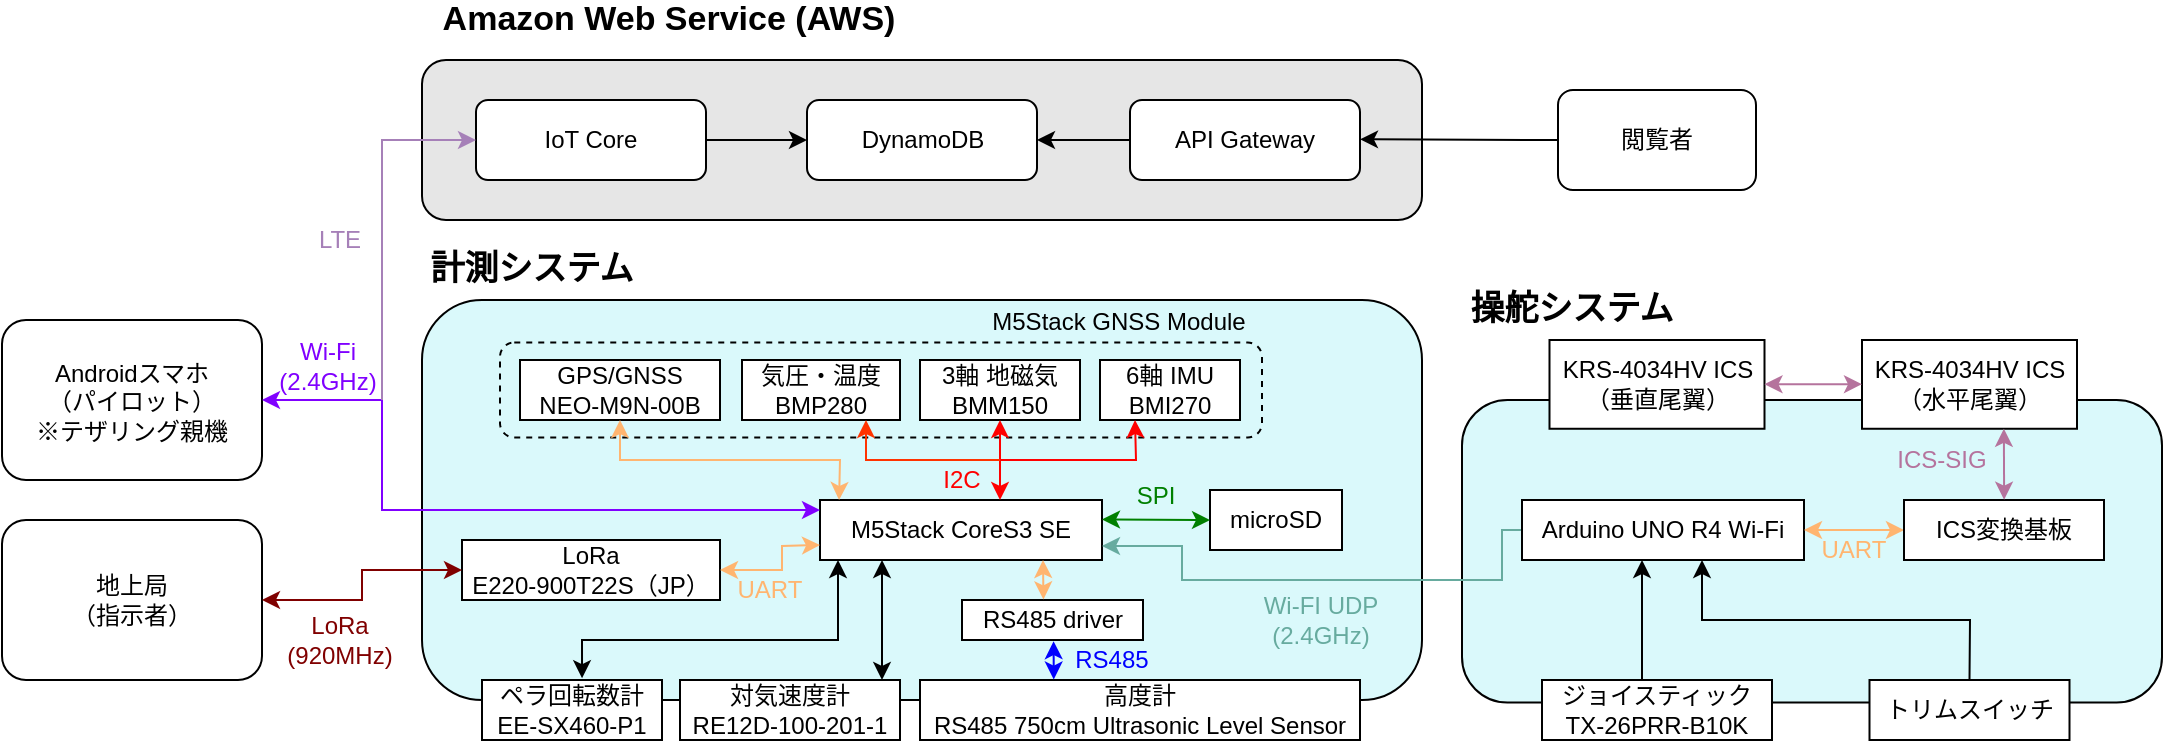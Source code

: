 <mxfile version="27.1.5">
  <diagram name="全体図" id="6K07M-bdMIoADG_4eisC">
    <mxGraphModel dx="331" dy="1347" grid="1" gridSize="10" guides="1" tooltips="1" connect="1" arrows="1" fold="1" page="1" pageScale="1" pageWidth="827" pageHeight="1169" math="0" shadow="0">
      <root>
        <mxCell id="0" />
        <mxCell id="1" parent="0" />
        <mxCell id="6jxWXBO_irFHfBW3TYrJ-2" value="" style="rounded=1;whiteSpace=wrap;html=1;fillColor=#daf9fb;" parent="1" vertex="1">
          <mxGeometry x="760" y="140" width="350" height="151.25" as="geometry" />
        </mxCell>
        <mxCell id="6jxWXBO_irFHfBW3TYrJ-13" value="" style="rounded=1;whiteSpace=wrap;html=1;fillColor=#E6E6E6;fontColor=#ffffff;strokeColor=#000000;" parent="1" vertex="1">
          <mxGeometry x="240" y="-30" width="500" height="80" as="geometry" />
        </mxCell>
        <mxCell id="qhWnbRb1_LZRBb_jjzeY-1" value="" style="rounded=1;whiteSpace=wrap;html=1;fillColor=#daf9fb;" parent="1" vertex="1">
          <mxGeometry x="240" y="90" width="500" height="200" as="geometry" />
        </mxCell>
        <mxCell id="rOg-yM2_KAsI7TXyr_-D-17" value="" style="rounded=1;whiteSpace=wrap;html=1;dashed=1;fillColor=none;" parent="1" vertex="1">
          <mxGeometry x="279" y="111.25" width="381" height="47.5" as="geometry" />
        </mxCell>
        <mxCell id="qhWnbRb1_LZRBb_jjzeY-2" value="M5Stack CoreS3 SE" style="rounded=0;whiteSpace=wrap;html=1;" parent="1" vertex="1">
          <mxGeometry x="439" y="190" width="141" height="30" as="geometry" />
        </mxCell>
        <mxCell id="qhWnbRb1_LZRBb_jjzeY-3" value="6軸 IMU&lt;div&gt;BMI270&lt;/div&gt;" style="rounded=0;whiteSpace=wrap;html=1;" parent="1" vertex="1">
          <mxGeometry x="579" y="120" width="70" height="30" as="geometry" />
        </mxCell>
        <mxCell id="qhWnbRb1_LZRBb_jjzeY-4" value="3軸 地磁気&lt;div&gt;BMM150&lt;/div&gt;" style="rounded=0;whiteSpace=wrap;html=1;" parent="1" vertex="1">
          <mxGeometry x="489" y="120" width="80" height="30" as="geometry" />
        </mxCell>
        <mxCell id="qhWnbRb1_LZRBb_jjzeY-5" value="気圧・温度&lt;div&gt;BMP280&lt;/div&gt;" style="rounded=0;whiteSpace=wrap;html=1;" parent="1" vertex="1">
          <mxGeometry x="400" y="120" width="79" height="30" as="geometry" />
        </mxCell>
        <mxCell id="qhWnbRb1_LZRBb_jjzeY-6" value="GPS/GNSS&lt;div&gt;NEO-M9N-00B&lt;/div&gt;" style="rounded=0;whiteSpace=wrap;html=1;" parent="1" vertex="1">
          <mxGeometry x="289" y="120" width="100" height="30" as="geometry" />
        </mxCell>
        <mxCell id="qhWnbRb1_LZRBb_jjzeY-7" value="LoRa&lt;div&gt;E220-900T22S（JP）&lt;/div&gt;" style="rounded=0;whiteSpace=wrap;html=1;" parent="1" vertex="1">
          <mxGeometry x="260" y="210" width="129" height="30" as="geometry" />
        </mxCell>
        <mxCell id="qhWnbRb1_LZRBb_jjzeY-8" value="microSD" style="rounded=0;whiteSpace=wrap;html=1;" parent="1" vertex="1">
          <mxGeometry x="634" y="185" width="66" height="30" as="geometry" />
        </mxCell>
        <mxCell id="qhWnbRb1_LZRBb_jjzeY-11" value="対気速度計&lt;div&gt;RE12D-100-201-1&lt;/div&gt;" style="rounded=0;whiteSpace=wrap;html=1;" parent="1" vertex="1">
          <mxGeometry x="369" y="280" width="110" height="30" as="geometry" />
        </mxCell>
        <mxCell id="qhWnbRb1_LZRBb_jjzeY-12" value="&lt;div&gt;ペラ回転数計&lt;/div&gt;&lt;div&gt;EE-SX460-P1&lt;/div&gt;" style="rounded=0;whiteSpace=wrap;html=1;" parent="1" vertex="1">
          <mxGeometry x="270" y="280" width="90" height="30" as="geometry" />
        </mxCell>
        <mxCell id="qhWnbRb1_LZRBb_jjzeY-13" value="&lt;div&gt;高度計&lt;/div&gt;&lt;div&gt;RS485 750cm Ultrasonic Level Sensor&lt;/div&gt;" style="rounded=0;whiteSpace=wrap;html=1;" parent="1" vertex="1">
          <mxGeometry x="489" y="280" width="220" height="30" as="geometry" />
        </mxCell>
        <mxCell id="qhWnbRb1_LZRBb_jjzeY-18" value="" style="endArrow=classic;startArrow=classic;html=1;rounded=0;strokeColor=#ff0000;" parent="1" edge="1">
          <mxGeometry width="50" height="50" relative="1" as="geometry">
            <mxPoint x="529" y="150" as="sourcePoint" />
            <mxPoint x="529" y="190" as="targetPoint" />
            <Array as="points" />
          </mxGeometry>
        </mxCell>
        <mxCell id="qhWnbRb1_LZRBb_jjzeY-19" value="" style="endArrow=classic;html=1;rounded=0;entryX=0.25;entryY=1;entryDx=0;entryDy=0;strokeColor=#ff0000;" parent="1" target="qhWnbRb1_LZRBb_jjzeY-3" edge="1">
          <mxGeometry width="50" height="50" relative="1" as="geometry">
            <mxPoint x="529" y="170" as="sourcePoint" />
            <mxPoint x="569" y="150" as="targetPoint" />
            <Array as="points">
              <mxPoint x="569" y="170" />
              <mxPoint x="597" y="170" />
            </Array>
          </mxGeometry>
        </mxCell>
        <mxCell id="qhWnbRb1_LZRBb_jjzeY-20" value="" style="endArrow=classic;html=1;rounded=0;strokeColor=#ff3300;" parent="1" edge="1">
          <mxGeometry width="50" height="50" relative="1" as="geometry">
            <mxPoint x="529" y="170" as="sourcePoint" />
            <mxPoint x="462" y="150" as="targetPoint" />
            <Array as="points">
              <mxPoint x="462" y="170" />
            </Array>
          </mxGeometry>
        </mxCell>
        <mxCell id="qhWnbRb1_LZRBb_jjzeY-21" value="I2C" style="text;html=1;align=center;verticalAlign=middle;whiteSpace=wrap;rounded=0;fontColor=#ff0000;" parent="1" vertex="1">
          <mxGeometry x="486.5" y="170" width="46" height="20" as="geometry" />
        </mxCell>
        <mxCell id="qhWnbRb1_LZRBb_jjzeY-22" value="" style="endArrow=classic;startArrow=classic;html=1;rounded=0;strokeColor=#FFB570;entryX=0.106;entryY=0.002;entryDx=0;entryDy=0;entryPerimeter=0;" parent="1" edge="1">
          <mxGeometry width="50" height="50" relative="1" as="geometry">
            <mxPoint x="339" y="150" as="sourcePoint" />
            <mxPoint x="448.54" y="190" as="targetPoint" />
            <Array as="points">
              <mxPoint x="339" y="170" />
              <mxPoint x="449" y="170" />
            </Array>
          </mxGeometry>
        </mxCell>
        <mxCell id="qhWnbRb1_LZRBb_jjzeY-23" value="&lt;font&gt;UART&lt;/font&gt;" style="text;html=1;align=center;verticalAlign=middle;whiteSpace=wrap;rounded=0;fontColor=#FFB570;" parent="1" vertex="1">
          <mxGeometry x="389" y="225" width="50" height="20" as="geometry" />
        </mxCell>
        <mxCell id="IAhwxvjueymBkviinYW7-1" value="SPI" style="text;html=1;align=center;verticalAlign=middle;whiteSpace=wrap;rounded=0;fontColor=#008000;" parent="1" vertex="1">
          <mxGeometry x="587" y="177.5" width="40" height="20" as="geometry" />
        </mxCell>
        <mxCell id="IAhwxvjueymBkviinYW7-2" value="" style="endArrow=classic;startArrow=classic;html=1;rounded=0;strokeColor=#FFB570;entryX=0;entryY=0.75;entryDx=0;entryDy=0;exitX=1;exitY=0.5;exitDx=0;exitDy=0;" parent="1" source="qhWnbRb1_LZRBb_jjzeY-7" target="qhWnbRb1_LZRBb_jjzeY-2" edge="1">
          <mxGeometry width="50" height="50" relative="1" as="geometry">
            <mxPoint x="389" y="215" as="sourcePoint" />
            <mxPoint x="439" y="215" as="targetPoint" />
            <Array as="points">
              <mxPoint x="420" y="225" />
              <mxPoint x="420" y="213" />
            </Array>
          </mxGeometry>
        </mxCell>
        <mxCell id="IAhwxvjueymBkviinYW7-3" value="" style="endArrow=classic;startArrow=classic;html=1;rounded=0;exitX=0.667;exitY=-0.03;exitDx=0;exitDy=0;exitPerimeter=0;" parent="1" edge="1">
          <mxGeometry width="50" height="50" relative="1" as="geometry">
            <mxPoint x="320.03" y="279.1" as="sourcePoint" />
            <mxPoint x="448" y="220" as="targetPoint" />
            <Array as="points">
              <mxPoint x="320" y="260" />
              <mxPoint x="448" y="260" />
            </Array>
          </mxGeometry>
        </mxCell>
        <mxCell id="IAhwxvjueymBkviinYW7-4" value="" style="endArrow=classic;startArrow=classic;html=1;rounded=0;" parent="1" edge="1">
          <mxGeometry width="50" height="50" relative="1" as="geometry">
            <mxPoint x="470" y="280" as="sourcePoint" />
            <mxPoint x="470" y="220" as="targetPoint" />
          </mxGeometry>
        </mxCell>
        <mxCell id="IAhwxvjueymBkviinYW7-37" value="" style="rounded=1;whiteSpace=wrap;html=1;" parent="1" vertex="1">
          <mxGeometry x="30" y="100" width="130" height="80" as="geometry" />
        </mxCell>
        <mxCell id="IAhwxvjueymBkviinYW7-38" value="" style="rounded=1;whiteSpace=wrap;html=1;" parent="1" vertex="1">
          <mxGeometry x="30" y="200" width="130" height="80" as="geometry" />
        </mxCell>
        <mxCell id="IAhwxvjueymBkviinYW7-40" value="&lt;div&gt;Androidスマホ&lt;/div&gt;&lt;div&gt;（パイロット）&lt;/div&gt;&lt;div&gt;※テザリング親機&lt;/div&gt;" style="text;html=1;align=center;verticalAlign=middle;whiteSpace=wrap;rounded=0;" parent="1" vertex="1">
          <mxGeometry x="41.25" y="120" width="107.5" height="42.5" as="geometry" />
        </mxCell>
        <mxCell id="IAhwxvjueymBkviinYW7-41" value="&lt;div&gt;地上局&lt;/div&gt;&lt;div&gt;（指示者）&lt;/div&gt;" style="text;html=1;align=center;verticalAlign=middle;whiteSpace=wrap;rounded=0;" parent="1" vertex="1">
          <mxGeometry x="60" y="225" width="70" height="30" as="geometry" />
        </mxCell>
        <mxCell id="IAhwxvjueymBkviinYW7-42" value="" style="endArrow=classic;startArrow=classic;html=1;rounded=0;fontColor=#99FF33;strokeColor=#800000;exitX=1;exitY=0.5;exitDx=0;exitDy=0;entryX=0;entryY=0.5;entryDx=0;entryDy=0;" parent="1" source="IAhwxvjueymBkviinYW7-38" target="qhWnbRb1_LZRBb_jjzeY-7" edge="1">
          <mxGeometry width="50" height="50" relative="1" as="geometry">
            <mxPoint x="210" y="230" as="sourcePoint" />
            <mxPoint x="260" y="230" as="targetPoint" />
            <Array as="points">
              <mxPoint x="210" y="240" />
              <mxPoint x="210" y="225" />
            </Array>
          </mxGeometry>
        </mxCell>
        <mxCell id="IAhwxvjueymBkviinYW7-43" value="" style="endArrow=classic;startArrow=classic;html=1;rounded=0;strokeColor=#8000FF;fontColor=#7EA6E0;exitX=1;exitY=0.5;exitDx=0;exitDy=0;" parent="1" source="IAhwxvjueymBkviinYW7-37" edge="1">
          <mxGeometry width="50" height="50" relative="1" as="geometry">
            <mxPoint x="330" y="195" as="sourcePoint" />
            <mxPoint x="439" y="195" as="targetPoint" />
            <Array as="points">
              <mxPoint x="220" y="140" />
              <mxPoint x="220" y="195" />
            </Array>
          </mxGeometry>
        </mxCell>
        <mxCell id="IAhwxvjueymBkviinYW7-46" value="&lt;font style=&quot;&quot;&gt;LoRa&lt;/font&gt;&lt;div&gt;&lt;font style=&quot;&quot;&gt;(920MHz)&lt;/font&gt;&lt;/div&gt;" style="text;html=1;align=center;verticalAlign=middle;whiteSpace=wrap;rounded=0;fontColor=#800000;labelBackgroundColor=none;" parent="1" vertex="1">
          <mxGeometry x="168.75" y="245" width="60" height="30" as="geometry" />
        </mxCell>
        <mxCell id="IAhwxvjueymBkviinYW7-47" value="&lt;font style=&quot;&quot;&gt;Wi-Fi&lt;/font&gt;&lt;div&gt;&lt;font style=&quot;&quot;&gt;(2.4GHz)&lt;/font&gt;&lt;/div&gt;" style="text;html=1;align=center;verticalAlign=middle;whiteSpace=wrap;rounded=0;fontColor=#8000FF;" parent="1" vertex="1">
          <mxGeometry x="157.5" y="107.5" width="70" height="30" as="geometry" />
        </mxCell>
        <mxCell id="5KmOA9PAkvmJi2R7xXo4-1" value="" style="endArrow=classic;startArrow=classic;html=1;rounded=0;strokeColor=#008000;entryX=0;entryY=0.5;entryDx=0;entryDy=0;fontColor=#000000;exitX=1;exitY=0.5;exitDx=0;exitDy=0;" parent="1" target="qhWnbRb1_LZRBb_jjzeY-8" edge="1">
          <mxGeometry width="50" height="50" relative="1" as="geometry">
            <mxPoint x="580" y="199.72" as="sourcePoint" />
            <mxPoint x="629" y="199.72" as="targetPoint" />
          </mxGeometry>
        </mxCell>
        <mxCell id="rOg-yM2_KAsI7TXyr_-D-1" value="" style="endArrow=classic;startArrow=classic;html=1;rounded=0;strokeColor=#0000FF;entryX=0.304;entryY=-0.008;entryDx=0;entryDy=0;exitX=0.506;exitY=1.03;exitDx=0;exitDy=0;entryPerimeter=0;exitPerimeter=0;" parent="1" source="rOg-yM2_KAsI7TXyr_-D-3" target="qhWnbRb1_LZRBb_jjzeY-13" edge="1">
          <mxGeometry width="50" height="50" relative="1" as="geometry">
            <mxPoint x="550" y="340.278" as="sourcePoint" />
            <mxPoint x="600" y="259.6" as="targetPoint" />
          </mxGeometry>
        </mxCell>
        <mxCell id="rOg-yM2_KAsI7TXyr_-D-3" value="RS485 driver" style="rounded=0;whiteSpace=wrap;html=1;" parent="1" vertex="1">
          <mxGeometry x="510" y="240" width="90.5" height="20" as="geometry" />
        </mxCell>
        <mxCell id="rOg-yM2_KAsI7TXyr_-D-4" value="" style="endArrow=classic;startArrow=classic;html=1;rounded=0;strokeColor=#FFB570;entryX=0.45;entryY=-0.014;entryDx=0;entryDy=0;exitX=1;exitY=0.5;exitDx=0;exitDy=0;entryPerimeter=0;" parent="1" target="rOg-yM2_KAsI7TXyr_-D-3" edge="1">
          <mxGeometry width="50" height="50" relative="1" as="geometry">
            <mxPoint x="550.5" y="220" as="sourcePoint" />
            <mxPoint x="600.5" y="220" as="targetPoint" />
          </mxGeometry>
        </mxCell>
        <mxCell id="rOg-yM2_KAsI7TXyr_-D-6" value="RS485" style="text;html=1;align=center;verticalAlign=middle;whiteSpace=wrap;rounded=0;fontColor=#0000FF;" parent="1" vertex="1">
          <mxGeometry x="560" y="260" width="50" height="20" as="geometry" />
        </mxCell>
        <mxCell id="rOg-yM2_KAsI7TXyr_-D-7" value="" style="endArrow=none;startArrow=classic;html=1;rounded=0;strokeColor=#67AB9F;exitX=1;exitY=0.75;exitDx=0;exitDy=0;entryX=0;entryY=0.5;entryDx=0;entryDy=0;startFill=1;endFill=0;" parent="1" target="6jxWXBO_irFHfBW3TYrJ-3" edge="1">
          <mxGeometry width="50" height="50" relative="1" as="geometry">
            <mxPoint x="580" y="213" as="sourcePoint" />
            <mxPoint x="759.36" y="240.29" as="targetPoint" />
            <Array as="points">
              <mxPoint x="620" y="213" />
              <mxPoint x="620" y="230" />
              <mxPoint x="780" y="230" />
              <mxPoint x="780" y="205" />
              <mxPoint x="790" y="205" />
            </Array>
          </mxGeometry>
        </mxCell>
        <mxCell id="rOg-yM2_KAsI7TXyr_-D-13" value="&lt;b&gt;&lt;font style=&quot;font-size: 17px;&quot;&gt;計測システム&lt;/font&gt;&lt;/b&gt;" style="text;html=1;align=center;verticalAlign=middle;whiteSpace=wrap;rounded=0;" parent="1" vertex="1">
          <mxGeometry x="240" y="65" width="110" height="20" as="geometry" />
        </mxCell>
        <mxCell id="rOg-yM2_KAsI7TXyr_-D-18" value="M5Stack GNSS Module" style="text;html=1;align=center;verticalAlign=middle;whiteSpace=wrap;rounded=0;" parent="1" vertex="1">
          <mxGeometry x="520" y="91.25" width="137" height="20" as="geometry" />
        </mxCell>
        <mxCell id="6jxWXBO_irFHfBW3TYrJ-1" value="&lt;b&gt;&lt;font style=&quot;font-size: 17px;&quot;&gt;操舵システム&lt;/font&gt;&lt;/b&gt;" style="text;html=1;align=center;verticalAlign=middle;whiteSpace=wrap;rounded=0;" parent="1" vertex="1">
          <mxGeometry x="760" y="85" width="110" height="20" as="geometry" />
        </mxCell>
        <mxCell id="6jxWXBO_irFHfBW3TYrJ-3" value="Arduino UNO R4 Wi-Fi" style="rounded=0;whiteSpace=wrap;html=1;" parent="1" vertex="1">
          <mxGeometry x="790" y="190" width="141" height="30" as="geometry" />
        </mxCell>
        <mxCell id="6jxWXBO_irFHfBW3TYrJ-4" value="&lt;div&gt;Wi-FI UDP&lt;/div&gt;&lt;div&gt;(2.4GHz)&lt;/div&gt;" style="text;html=1;align=center;verticalAlign=middle;whiteSpace=wrap;rounded=0;fontColor=#67AB9F;" parent="1" vertex="1">
          <mxGeometry x="649" y="235" width="81" height="30" as="geometry" />
        </mxCell>
        <mxCell id="6jxWXBO_irFHfBW3TYrJ-5" value="IoT Core" style="rounded=1;whiteSpace=wrap;html=1;" parent="1" vertex="1">
          <mxGeometry x="267" y="-10" width="115" height="40" as="geometry" />
        </mxCell>
        <mxCell id="6jxWXBO_irFHfBW3TYrJ-6" value="DynamoDB" style="rounded=1;whiteSpace=wrap;html=1;" parent="1" vertex="1">
          <mxGeometry x="432.5" y="-10" width="115" height="40" as="geometry" />
        </mxCell>
        <mxCell id="6jxWXBO_irFHfBW3TYrJ-10" value="" style="endArrow=classic;html=1;rounded=0;fontColor=#E6D0DE;strokeColor=#A680B8;entryX=0;entryY=0.5;entryDx=0;entryDy=0;" parent="1" target="6jxWXBO_irFHfBW3TYrJ-5" edge="1">
          <mxGeometry width="50" height="50" relative="1" as="geometry">
            <mxPoint x="220" y="140" as="sourcePoint" />
            <mxPoint x="217.5" y="57.5" as="targetPoint" />
            <Array as="points">
              <mxPoint x="220" y="10" />
            </Array>
          </mxGeometry>
        </mxCell>
        <mxCell id="6jxWXBO_irFHfBW3TYrJ-12" value="API Gateway" style="rounded=1;whiteSpace=wrap;html=1;" parent="1" vertex="1">
          <mxGeometry x="594" y="-10" width="115" height="40" as="geometry" />
        </mxCell>
        <mxCell id="6jxWXBO_irFHfBW3TYrJ-14" value="LTE" style="text;html=1;align=center;verticalAlign=middle;whiteSpace=wrap;rounded=0;fontColor=#A680B8;" parent="1" vertex="1">
          <mxGeometry x="180" y="50" width="37.5" height="20" as="geometry" />
        </mxCell>
        <mxCell id="6jxWXBO_irFHfBW3TYrJ-15" value="" style="endArrow=classic;html=1;rounded=0;exitX=1;exitY=0.5;exitDx=0;exitDy=0;entryX=0;entryY=0.5;entryDx=0;entryDy=0;" parent="1" source="6jxWXBO_irFHfBW3TYrJ-5" target="6jxWXBO_irFHfBW3TYrJ-6" edge="1">
          <mxGeometry width="50" height="50" relative="1" as="geometry">
            <mxPoint x="340" y="160" as="sourcePoint" />
            <mxPoint x="390" y="110" as="targetPoint" />
          </mxGeometry>
        </mxCell>
        <mxCell id="6jxWXBO_irFHfBW3TYrJ-16" value="" style="endArrow=none;html=1;rounded=0;exitX=1;exitY=0.5;exitDx=0;exitDy=0;entryX=0;entryY=0.5;entryDx=0;entryDy=0;startFill=1;startArrow=classic;" parent="1" source="6jxWXBO_irFHfBW3TYrJ-6" target="6jxWXBO_irFHfBW3TYrJ-12" edge="1">
          <mxGeometry width="50" height="50" relative="1" as="geometry">
            <mxPoint x="559" y="20" as="sourcePoint" />
            <mxPoint x="610" y="20" as="targetPoint" />
          </mxGeometry>
        </mxCell>
        <mxCell id="6jxWXBO_irFHfBW3TYrJ-17" value="" style="endArrow=none;html=1;rounded=0;exitX=1;exitY=0.5;exitDx=0;exitDy=0;entryX=0;entryY=0.5;entryDx=0;entryDy=0;startArrow=classic;startFill=1;" parent="1" target="6jxWXBO_irFHfBW3TYrJ-18" edge="1">
          <mxGeometry width="50" height="50" relative="1" as="geometry">
            <mxPoint x="709" y="9.66" as="sourcePoint" />
            <mxPoint x="800" y="10" as="targetPoint" />
          </mxGeometry>
        </mxCell>
        <mxCell id="6jxWXBO_irFHfBW3TYrJ-18" value="閲覧者" style="rounded=1;whiteSpace=wrap;html=1;" parent="1" vertex="1">
          <mxGeometry x="808" y="-15" width="99" height="50" as="geometry" />
        </mxCell>
        <mxCell id="6jxWXBO_irFHfBW3TYrJ-19" value="トリムスイッチ" style="rounded=0;whiteSpace=wrap;html=1;" parent="1" vertex="1">
          <mxGeometry x="963.75" y="280" width="100" height="30" as="geometry" />
        </mxCell>
        <mxCell id="6jxWXBO_irFHfBW3TYrJ-20" value="&lt;div&gt;ジョイスティック&lt;/div&gt;&lt;div&gt;TX-26PRR-B10K&lt;/div&gt;" style="rounded=0;whiteSpace=wrap;html=1;" parent="1" vertex="1">
          <mxGeometry x="800" y="280" width="115" height="30" as="geometry" />
        </mxCell>
        <mxCell id="6jxWXBO_irFHfBW3TYrJ-21" value="" style="endArrow=classic;startArrow=none;html=1;rounded=0;startFill=0;" parent="1" edge="1">
          <mxGeometry width="50" height="50" relative="1" as="geometry">
            <mxPoint x="850" y="280" as="sourcePoint" />
            <mxPoint x="850" y="220" as="targetPoint" />
          </mxGeometry>
        </mxCell>
        <mxCell id="6jxWXBO_irFHfBW3TYrJ-22" value="" style="endArrow=classic;startArrow=none;html=1;rounded=0;startFill=0;exitX=0.5;exitY=0;exitDx=0;exitDy=0;" parent="1" source="6jxWXBO_irFHfBW3TYrJ-19" edge="1">
          <mxGeometry width="50" height="50" relative="1" as="geometry">
            <mxPoint x="897.5" y="280" as="sourcePoint" />
            <mxPoint x="880" y="220" as="targetPoint" />
            <Array as="points">
              <mxPoint x="1014" y="250" />
              <mxPoint x="880" y="250" />
            </Array>
          </mxGeometry>
        </mxCell>
        <mxCell id="6jxWXBO_irFHfBW3TYrJ-23" value="" style="endArrow=classic;startArrow=classic;html=1;rounded=0;strokeColor=#FFB570;exitX=0;exitY=0.5;exitDx=0;exitDy=0;entryX=1;entryY=0.5;entryDx=0;entryDy=0;" parent="1" source="6jxWXBO_irFHfBW3TYrJ-26" target="6jxWXBO_irFHfBW3TYrJ-3" edge="1">
          <mxGeometry width="50" height="50" relative="1" as="geometry">
            <mxPoint x="981" y="204.83" as="sourcePoint" />
            <mxPoint x="951" y="204.83" as="targetPoint" />
            <Array as="points" />
          </mxGeometry>
        </mxCell>
        <mxCell id="6jxWXBO_irFHfBW3TYrJ-26" value="ICS変換基板" style="rounded=0;whiteSpace=wrap;html=1;" parent="1" vertex="1">
          <mxGeometry x="981" y="190" width="100" height="30" as="geometry" />
        </mxCell>
        <mxCell id="6jxWXBO_irFHfBW3TYrJ-27" value="&lt;font&gt;UART&lt;/font&gt;" style="text;html=1;align=center;verticalAlign=middle;whiteSpace=wrap;rounded=0;fontColor=#FFB570;" parent="1" vertex="1">
          <mxGeometry x="931" y="205" width="50" height="20" as="geometry" />
        </mxCell>
        <mxCell id="6jxWXBO_irFHfBW3TYrJ-29" value="&lt;div&gt;KRS-4034HV ICS&lt;/div&gt;&lt;div&gt;（垂直尾翼）&lt;/div&gt;" style="rounded=0;whiteSpace=wrap;html=1;" parent="1" vertex="1">
          <mxGeometry x="803.75" y="110" width="107.5" height="44.38" as="geometry" />
        </mxCell>
        <mxCell id="6jxWXBO_irFHfBW3TYrJ-30" value="&lt;div&gt;KRS-4034HV ICS&lt;/div&gt;&lt;div&gt;（水平尾翼）&lt;/div&gt;" style="rounded=0;whiteSpace=wrap;html=1;" parent="1" vertex="1">
          <mxGeometry x="960" y="110" width="107.5" height="44.38" as="geometry" />
        </mxCell>
        <mxCell id="6jxWXBO_irFHfBW3TYrJ-31" value="" style="endArrow=classic;startArrow=classic;html=1;rounded=0;strokeColor=#B5739D;exitX=0.557;exitY=1.004;exitDx=0;exitDy=0;entryX=0.324;entryY=-0.063;entryDx=0;entryDy=0;entryPerimeter=0;exitPerimeter=0;" parent="1" edge="1">
          <mxGeometry width="50" height="50" relative="1" as="geometry">
            <mxPoint x="1030.938" y="154.385" as="sourcePoint" />
            <mxPoint x="1031.06" y="189.85" as="targetPoint" />
            <Array as="points" />
          </mxGeometry>
        </mxCell>
        <mxCell id="6jxWXBO_irFHfBW3TYrJ-32" value="ICS-SIG" style="text;html=1;align=center;verticalAlign=middle;whiteSpace=wrap;rounded=0;fontColor=#B5739D;" parent="1" vertex="1">
          <mxGeometry x="970" y="160" width="60" height="20" as="geometry" />
        </mxCell>
        <mxCell id="6jxWXBO_irFHfBW3TYrJ-33" value="" style="endArrow=classic;startArrow=classic;html=1;rounded=0;strokeColor=#B5739D;exitX=1;exitY=0.5;exitDx=0;exitDy=0;entryX=0;entryY=0.5;entryDx=0;entryDy=0;" parent="1" edge="1">
          <mxGeometry width="50" height="50" relative="1" as="geometry">
            <mxPoint x="911.25" y="132.095" as="sourcePoint" />
            <mxPoint x="960" y="132.095" as="targetPoint" />
            <Array as="points" />
          </mxGeometry>
        </mxCell>
        <mxCell id="6jxWXBO_irFHfBW3TYrJ-37" value="&lt;b&gt;&lt;font style=&quot;font-size: 17px;&quot;&gt;Amazon Web Service (AWS)&lt;/font&gt;&lt;/b&gt;" style="text;html=1;align=center;verticalAlign=middle;whiteSpace=wrap;rounded=0;" parent="1" vertex="1">
          <mxGeometry x="240" y="-60" width="246.5" height="20" as="geometry" />
        </mxCell>
      </root>
    </mxGraphModel>
  </diagram>
</mxfile>
